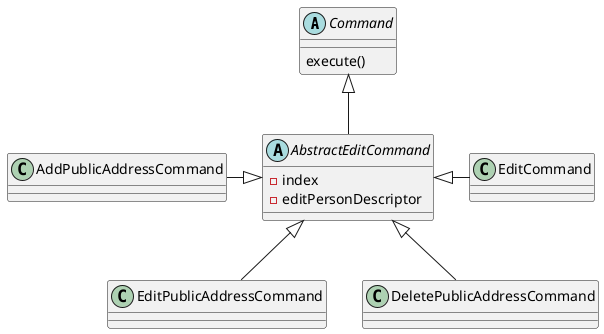 @startuml
'https://plantuml.com/class-diagram

abstract Command {
    execute()
}
abstract AbstractEditCommand {
    -index
    -editPersonDescriptor
}
class EditCommand
class AddPublicAddressCommand
class EditPublicAddressCommand
class DeletePublicAddressCommand
Command <|-- AbstractEditCommand
AbstractEditCommand <|- EditCommand
AddPublicAddressCommand -|> AbstractEditCommand
AbstractEditCommand <|-- EditPublicAddressCommand
AbstractEditCommand <|-- DeletePublicAddressCommand

@enduml
